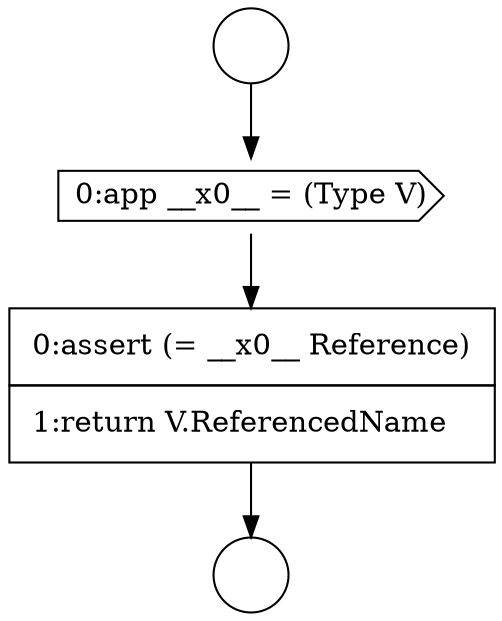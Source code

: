 digraph {
  node37 [shape=circle label=" " color="black" fillcolor="white" style=filled]
  node39 [shape=cds, label=<<font color="black">0:app __x0__ = (Type V)</font>> color="black" fillcolor="white" style=filled]
  node40 [shape=none, margin=0, label=<<font color="black">
    <table border="0" cellborder="1" cellspacing="0" cellpadding="10">
      <tr><td align="left">0:assert (= __x0__ Reference)</td></tr>
      <tr><td align="left">1:return V.ReferencedName</td></tr>
    </table>
  </font>> color="black" fillcolor="white" style=filled]
  node38 [shape=circle label=" " color="black" fillcolor="white" style=filled]
  node37 -> node39 [ color="black"]
  node39 -> node40 [ color="black"]
  node40 -> node38 [ color="black"]
}
